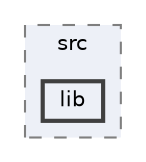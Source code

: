 digraph "build/CMakeFiles/cigarfilter.dir/src/lib"
{
 // LATEX_PDF_SIZE
  bgcolor="transparent";
  edge [fontname=Helvetica,fontsize=10,labelfontname=Helvetica,labelfontsize=10];
  node [fontname=Helvetica,fontsize=10,shape=box,height=0.2,width=0.4];
  compound=true
  subgraph clusterdir_fb66c90019c6d29c878163c9a19b3580 {
    graph [ bgcolor="#edf0f7", pencolor="grey50", label="src", fontname=Helvetica,fontsize=10 style="filled,dashed", URL="dir_fb66c90019c6d29c878163c9a19b3580.html",tooltip=""]
  dir_f37da1b4d0ee827fc125274e8e5db62e [label="lib", fillcolor="#edf0f7", color="grey25", style="filled,bold", URL="dir_f37da1b4d0ee827fc125274e8e5db62e.html",tooltip=""];
  }
}
